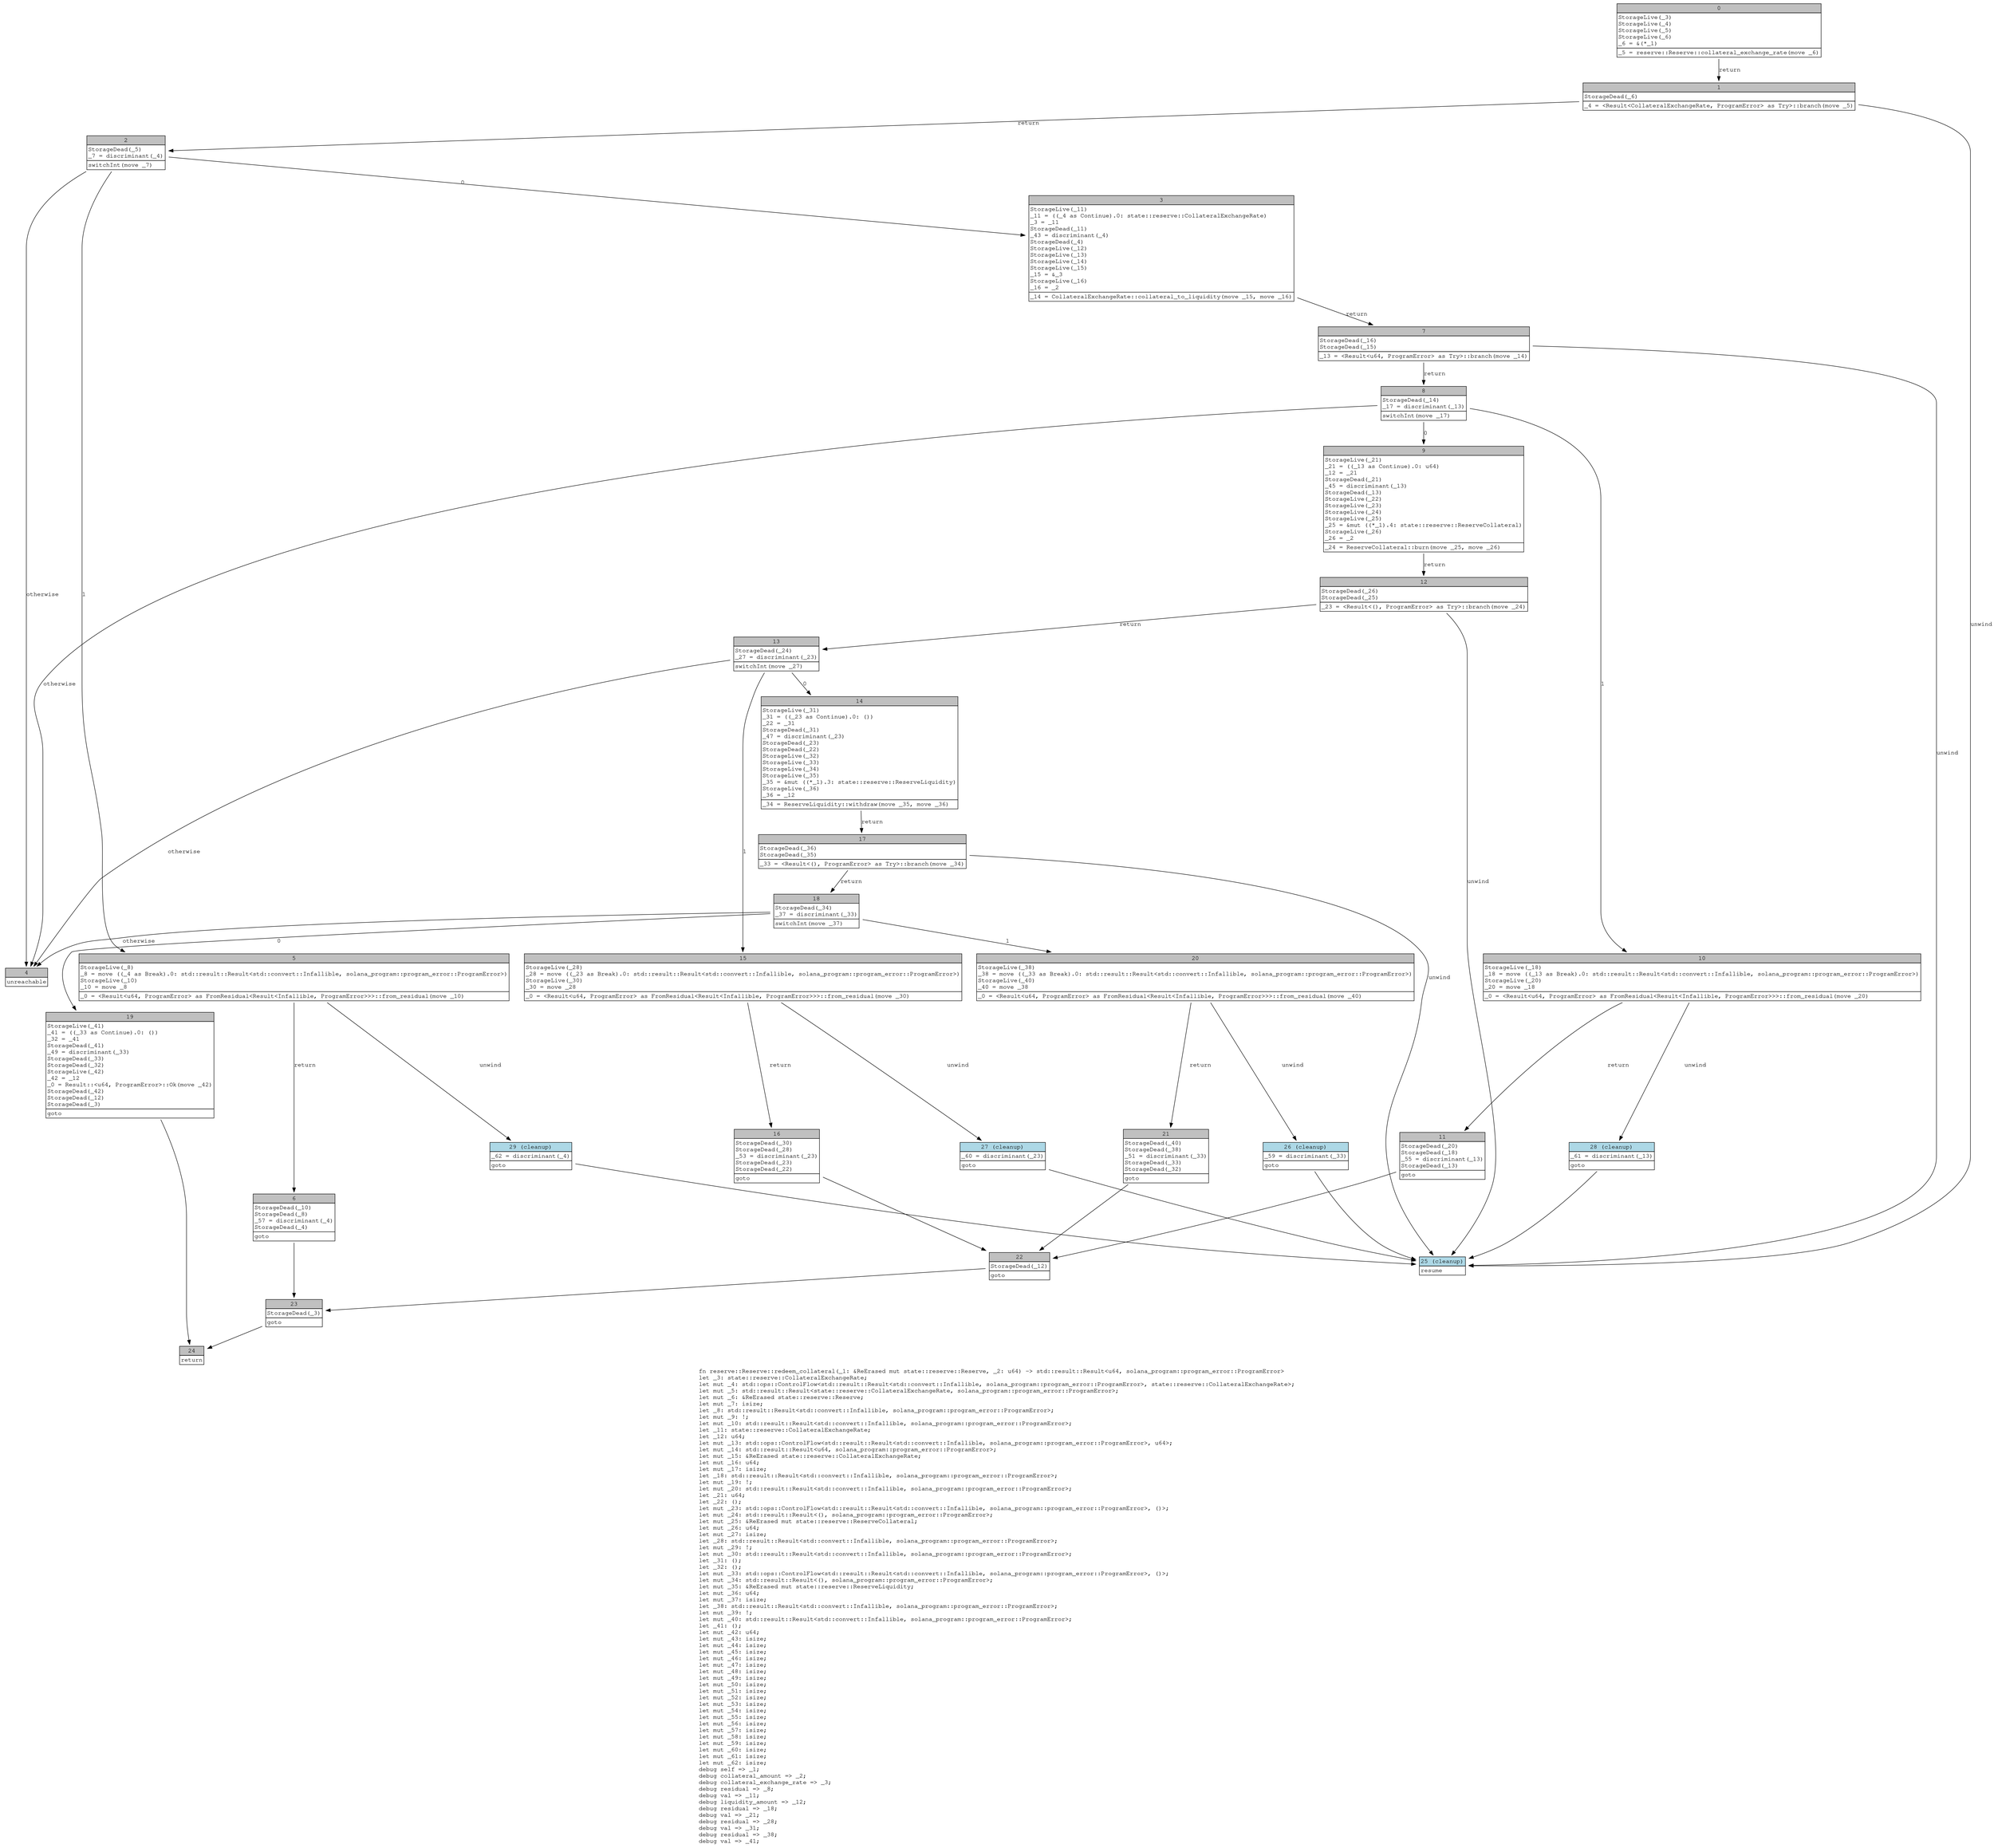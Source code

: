 digraph Mir_0_464 {
    graph [fontname="Courier, monospace"];
    node [fontname="Courier, monospace"];
    edge [fontname="Courier, monospace"];
    label=<fn reserve::Reserve::redeem_collateral(_1: &amp;ReErased mut state::reserve::Reserve, _2: u64) -&gt; std::result::Result&lt;u64, solana_program::program_error::ProgramError&gt;<br align="left"/>let _3: state::reserve::CollateralExchangeRate;<br align="left"/>let mut _4: std::ops::ControlFlow&lt;std::result::Result&lt;std::convert::Infallible, solana_program::program_error::ProgramError&gt;, state::reserve::CollateralExchangeRate&gt;;<br align="left"/>let mut _5: std::result::Result&lt;state::reserve::CollateralExchangeRate, solana_program::program_error::ProgramError&gt;;<br align="left"/>let mut _6: &amp;ReErased state::reserve::Reserve;<br align="left"/>let mut _7: isize;<br align="left"/>let _8: std::result::Result&lt;std::convert::Infallible, solana_program::program_error::ProgramError&gt;;<br align="left"/>let mut _9: !;<br align="left"/>let mut _10: std::result::Result&lt;std::convert::Infallible, solana_program::program_error::ProgramError&gt;;<br align="left"/>let _11: state::reserve::CollateralExchangeRate;<br align="left"/>let _12: u64;<br align="left"/>let mut _13: std::ops::ControlFlow&lt;std::result::Result&lt;std::convert::Infallible, solana_program::program_error::ProgramError&gt;, u64&gt;;<br align="left"/>let mut _14: std::result::Result&lt;u64, solana_program::program_error::ProgramError&gt;;<br align="left"/>let mut _15: &amp;ReErased state::reserve::CollateralExchangeRate;<br align="left"/>let mut _16: u64;<br align="left"/>let mut _17: isize;<br align="left"/>let _18: std::result::Result&lt;std::convert::Infallible, solana_program::program_error::ProgramError&gt;;<br align="left"/>let mut _19: !;<br align="left"/>let mut _20: std::result::Result&lt;std::convert::Infallible, solana_program::program_error::ProgramError&gt;;<br align="left"/>let _21: u64;<br align="left"/>let _22: ();<br align="left"/>let mut _23: std::ops::ControlFlow&lt;std::result::Result&lt;std::convert::Infallible, solana_program::program_error::ProgramError&gt;, ()&gt;;<br align="left"/>let mut _24: std::result::Result&lt;(), solana_program::program_error::ProgramError&gt;;<br align="left"/>let mut _25: &amp;ReErased mut state::reserve::ReserveCollateral;<br align="left"/>let mut _26: u64;<br align="left"/>let mut _27: isize;<br align="left"/>let _28: std::result::Result&lt;std::convert::Infallible, solana_program::program_error::ProgramError&gt;;<br align="left"/>let mut _29: !;<br align="left"/>let mut _30: std::result::Result&lt;std::convert::Infallible, solana_program::program_error::ProgramError&gt;;<br align="left"/>let _31: ();<br align="left"/>let _32: ();<br align="left"/>let mut _33: std::ops::ControlFlow&lt;std::result::Result&lt;std::convert::Infallible, solana_program::program_error::ProgramError&gt;, ()&gt;;<br align="left"/>let mut _34: std::result::Result&lt;(), solana_program::program_error::ProgramError&gt;;<br align="left"/>let mut _35: &amp;ReErased mut state::reserve::ReserveLiquidity;<br align="left"/>let mut _36: u64;<br align="left"/>let mut _37: isize;<br align="left"/>let _38: std::result::Result&lt;std::convert::Infallible, solana_program::program_error::ProgramError&gt;;<br align="left"/>let mut _39: !;<br align="left"/>let mut _40: std::result::Result&lt;std::convert::Infallible, solana_program::program_error::ProgramError&gt;;<br align="left"/>let _41: ();<br align="left"/>let mut _42: u64;<br align="left"/>let mut _43: isize;<br align="left"/>let mut _44: isize;<br align="left"/>let mut _45: isize;<br align="left"/>let mut _46: isize;<br align="left"/>let mut _47: isize;<br align="left"/>let mut _48: isize;<br align="left"/>let mut _49: isize;<br align="left"/>let mut _50: isize;<br align="left"/>let mut _51: isize;<br align="left"/>let mut _52: isize;<br align="left"/>let mut _53: isize;<br align="left"/>let mut _54: isize;<br align="left"/>let mut _55: isize;<br align="left"/>let mut _56: isize;<br align="left"/>let mut _57: isize;<br align="left"/>let mut _58: isize;<br align="left"/>let mut _59: isize;<br align="left"/>let mut _60: isize;<br align="left"/>let mut _61: isize;<br align="left"/>let mut _62: isize;<br align="left"/>debug self =&gt; _1;<br align="left"/>debug collateral_amount =&gt; _2;<br align="left"/>debug collateral_exchange_rate =&gt; _3;<br align="left"/>debug residual =&gt; _8;<br align="left"/>debug val =&gt; _11;<br align="left"/>debug liquidity_amount =&gt; _12;<br align="left"/>debug residual =&gt; _18;<br align="left"/>debug val =&gt; _21;<br align="left"/>debug residual =&gt; _28;<br align="left"/>debug val =&gt; _31;<br align="left"/>debug residual =&gt; _38;<br align="left"/>debug val =&gt; _41;<br align="left"/>>;
    bb0__0_464 [shape="none", label=<<table border="0" cellborder="1" cellspacing="0"><tr><td bgcolor="gray" align="center" colspan="1">0</td></tr><tr><td align="left" balign="left">StorageLive(_3)<br/>StorageLive(_4)<br/>StorageLive(_5)<br/>StorageLive(_6)<br/>_6 = &amp;(*_1)<br/></td></tr><tr><td align="left">_5 = reserve::Reserve::collateral_exchange_rate(move _6)</td></tr></table>>];
    bb1__0_464 [shape="none", label=<<table border="0" cellborder="1" cellspacing="0"><tr><td bgcolor="gray" align="center" colspan="1">1</td></tr><tr><td align="left" balign="left">StorageDead(_6)<br/></td></tr><tr><td align="left">_4 = &lt;Result&lt;CollateralExchangeRate, ProgramError&gt; as Try&gt;::branch(move _5)</td></tr></table>>];
    bb2__0_464 [shape="none", label=<<table border="0" cellborder="1" cellspacing="0"><tr><td bgcolor="gray" align="center" colspan="1">2</td></tr><tr><td align="left" balign="left">StorageDead(_5)<br/>_7 = discriminant(_4)<br/></td></tr><tr><td align="left">switchInt(move _7)</td></tr></table>>];
    bb3__0_464 [shape="none", label=<<table border="0" cellborder="1" cellspacing="0"><tr><td bgcolor="gray" align="center" colspan="1">3</td></tr><tr><td align="left" balign="left">StorageLive(_11)<br/>_11 = ((_4 as Continue).0: state::reserve::CollateralExchangeRate)<br/>_3 = _11<br/>StorageDead(_11)<br/>_43 = discriminant(_4)<br/>StorageDead(_4)<br/>StorageLive(_12)<br/>StorageLive(_13)<br/>StorageLive(_14)<br/>StorageLive(_15)<br/>_15 = &amp;_3<br/>StorageLive(_16)<br/>_16 = _2<br/></td></tr><tr><td align="left">_14 = CollateralExchangeRate::collateral_to_liquidity(move _15, move _16)</td></tr></table>>];
    bb4__0_464 [shape="none", label=<<table border="0" cellborder="1" cellspacing="0"><tr><td bgcolor="gray" align="center" colspan="1">4</td></tr><tr><td align="left">unreachable</td></tr></table>>];
    bb5__0_464 [shape="none", label=<<table border="0" cellborder="1" cellspacing="0"><tr><td bgcolor="gray" align="center" colspan="1">5</td></tr><tr><td align="left" balign="left">StorageLive(_8)<br/>_8 = move ((_4 as Break).0: std::result::Result&lt;std::convert::Infallible, solana_program::program_error::ProgramError&gt;)<br/>StorageLive(_10)<br/>_10 = move _8<br/></td></tr><tr><td align="left">_0 = &lt;Result&lt;u64, ProgramError&gt; as FromResidual&lt;Result&lt;Infallible, ProgramError&gt;&gt;&gt;::from_residual(move _10)</td></tr></table>>];
    bb6__0_464 [shape="none", label=<<table border="0" cellborder="1" cellspacing="0"><tr><td bgcolor="gray" align="center" colspan="1">6</td></tr><tr><td align="left" balign="left">StorageDead(_10)<br/>StorageDead(_8)<br/>_57 = discriminant(_4)<br/>StorageDead(_4)<br/></td></tr><tr><td align="left">goto</td></tr></table>>];
    bb7__0_464 [shape="none", label=<<table border="0" cellborder="1" cellspacing="0"><tr><td bgcolor="gray" align="center" colspan="1">7</td></tr><tr><td align="left" balign="left">StorageDead(_16)<br/>StorageDead(_15)<br/></td></tr><tr><td align="left">_13 = &lt;Result&lt;u64, ProgramError&gt; as Try&gt;::branch(move _14)</td></tr></table>>];
    bb8__0_464 [shape="none", label=<<table border="0" cellborder="1" cellspacing="0"><tr><td bgcolor="gray" align="center" colspan="1">8</td></tr><tr><td align="left" balign="left">StorageDead(_14)<br/>_17 = discriminant(_13)<br/></td></tr><tr><td align="left">switchInt(move _17)</td></tr></table>>];
    bb9__0_464 [shape="none", label=<<table border="0" cellborder="1" cellspacing="0"><tr><td bgcolor="gray" align="center" colspan="1">9</td></tr><tr><td align="left" balign="left">StorageLive(_21)<br/>_21 = ((_13 as Continue).0: u64)<br/>_12 = _21<br/>StorageDead(_21)<br/>_45 = discriminant(_13)<br/>StorageDead(_13)<br/>StorageLive(_22)<br/>StorageLive(_23)<br/>StorageLive(_24)<br/>StorageLive(_25)<br/>_25 = &amp;mut ((*_1).4: state::reserve::ReserveCollateral)<br/>StorageLive(_26)<br/>_26 = _2<br/></td></tr><tr><td align="left">_24 = ReserveCollateral::burn(move _25, move _26)</td></tr></table>>];
    bb10__0_464 [shape="none", label=<<table border="0" cellborder="1" cellspacing="0"><tr><td bgcolor="gray" align="center" colspan="1">10</td></tr><tr><td align="left" balign="left">StorageLive(_18)<br/>_18 = move ((_13 as Break).0: std::result::Result&lt;std::convert::Infallible, solana_program::program_error::ProgramError&gt;)<br/>StorageLive(_20)<br/>_20 = move _18<br/></td></tr><tr><td align="left">_0 = &lt;Result&lt;u64, ProgramError&gt; as FromResidual&lt;Result&lt;Infallible, ProgramError&gt;&gt;&gt;::from_residual(move _20)</td></tr></table>>];
    bb11__0_464 [shape="none", label=<<table border="0" cellborder="1" cellspacing="0"><tr><td bgcolor="gray" align="center" colspan="1">11</td></tr><tr><td align="left" balign="left">StorageDead(_20)<br/>StorageDead(_18)<br/>_55 = discriminant(_13)<br/>StorageDead(_13)<br/></td></tr><tr><td align="left">goto</td></tr></table>>];
    bb12__0_464 [shape="none", label=<<table border="0" cellborder="1" cellspacing="0"><tr><td bgcolor="gray" align="center" colspan="1">12</td></tr><tr><td align="left" balign="left">StorageDead(_26)<br/>StorageDead(_25)<br/></td></tr><tr><td align="left">_23 = &lt;Result&lt;(), ProgramError&gt; as Try&gt;::branch(move _24)</td></tr></table>>];
    bb13__0_464 [shape="none", label=<<table border="0" cellborder="1" cellspacing="0"><tr><td bgcolor="gray" align="center" colspan="1">13</td></tr><tr><td align="left" balign="left">StorageDead(_24)<br/>_27 = discriminant(_23)<br/></td></tr><tr><td align="left">switchInt(move _27)</td></tr></table>>];
    bb14__0_464 [shape="none", label=<<table border="0" cellborder="1" cellspacing="0"><tr><td bgcolor="gray" align="center" colspan="1">14</td></tr><tr><td align="left" balign="left">StorageLive(_31)<br/>_31 = ((_23 as Continue).0: ())<br/>_22 = _31<br/>StorageDead(_31)<br/>_47 = discriminant(_23)<br/>StorageDead(_23)<br/>StorageDead(_22)<br/>StorageLive(_32)<br/>StorageLive(_33)<br/>StorageLive(_34)<br/>StorageLive(_35)<br/>_35 = &amp;mut ((*_1).3: state::reserve::ReserveLiquidity)<br/>StorageLive(_36)<br/>_36 = _12<br/></td></tr><tr><td align="left">_34 = ReserveLiquidity::withdraw(move _35, move _36)</td></tr></table>>];
    bb15__0_464 [shape="none", label=<<table border="0" cellborder="1" cellspacing="0"><tr><td bgcolor="gray" align="center" colspan="1">15</td></tr><tr><td align="left" balign="left">StorageLive(_28)<br/>_28 = move ((_23 as Break).0: std::result::Result&lt;std::convert::Infallible, solana_program::program_error::ProgramError&gt;)<br/>StorageLive(_30)<br/>_30 = move _28<br/></td></tr><tr><td align="left">_0 = &lt;Result&lt;u64, ProgramError&gt; as FromResidual&lt;Result&lt;Infallible, ProgramError&gt;&gt;&gt;::from_residual(move _30)</td></tr></table>>];
    bb16__0_464 [shape="none", label=<<table border="0" cellborder="1" cellspacing="0"><tr><td bgcolor="gray" align="center" colspan="1">16</td></tr><tr><td align="left" balign="left">StorageDead(_30)<br/>StorageDead(_28)<br/>_53 = discriminant(_23)<br/>StorageDead(_23)<br/>StorageDead(_22)<br/></td></tr><tr><td align="left">goto</td></tr></table>>];
    bb17__0_464 [shape="none", label=<<table border="0" cellborder="1" cellspacing="0"><tr><td bgcolor="gray" align="center" colspan="1">17</td></tr><tr><td align="left" balign="left">StorageDead(_36)<br/>StorageDead(_35)<br/></td></tr><tr><td align="left">_33 = &lt;Result&lt;(), ProgramError&gt; as Try&gt;::branch(move _34)</td></tr></table>>];
    bb18__0_464 [shape="none", label=<<table border="0" cellborder="1" cellspacing="0"><tr><td bgcolor="gray" align="center" colspan="1">18</td></tr><tr><td align="left" balign="left">StorageDead(_34)<br/>_37 = discriminant(_33)<br/></td></tr><tr><td align="left">switchInt(move _37)</td></tr></table>>];
    bb19__0_464 [shape="none", label=<<table border="0" cellborder="1" cellspacing="0"><tr><td bgcolor="gray" align="center" colspan="1">19</td></tr><tr><td align="left" balign="left">StorageLive(_41)<br/>_41 = ((_33 as Continue).0: ())<br/>_32 = _41<br/>StorageDead(_41)<br/>_49 = discriminant(_33)<br/>StorageDead(_33)<br/>StorageDead(_32)<br/>StorageLive(_42)<br/>_42 = _12<br/>_0 = Result::&lt;u64, ProgramError&gt;::Ok(move _42)<br/>StorageDead(_42)<br/>StorageDead(_12)<br/>StorageDead(_3)<br/></td></tr><tr><td align="left">goto</td></tr></table>>];
    bb20__0_464 [shape="none", label=<<table border="0" cellborder="1" cellspacing="0"><tr><td bgcolor="gray" align="center" colspan="1">20</td></tr><tr><td align="left" balign="left">StorageLive(_38)<br/>_38 = move ((_33 as Break).0: std::result::Result&lt;std::convert::Infallible, solana_program::program_error::ProgramError&gt;)<br/>StorageLive(_40)<br/>_40 = move _38<br/></td></tr><tr><td align="left">_0 = &lt;Result&lt;u64, ProgramError&gt; as FromResidual&lt;Result&lt;Infallible, ProgramError&gt;&gt;&gt;::from_residual(move _40)</td></tr></table>>];
    bb21__0_464 [shape="none", label=<<table border="0" cellborder="1" cellspacing="0"><tr><td bgcolor="gray" align="center" colspan="1">21</td></tr><tr><td align="left" balign="left">StorageDead(_40)<br/>StorageDead(_38)<br/>_51 = discriminant(_33)<br/>StorageDead(_33)<br/>StorageDead(_32)<br/></td></tr><tr><td align="left">goto</td></tr></table>>];
    bb22__0_464 [shape="none", label=<<table border="0" cellborder="1" cellspacing="0"><tr><td bgcolor="gray" align="center" colspan="1">22</td></tr><tr><td align="left" balign="left">StorageDead(_12)<br/></td></tr><tr><td align="left">goto</td></tr></table>>];
    bb23__0_464 [shape="none", label=<<table border="0" cellborder="1" cellspacing="0"><tr><td bgcolor="gray" align="center" colspan="1">23</td></tr><tr><td align="left" balign="left">StorageDead(_3)<br/></td></tr><tr><td align="left">goto</td></tr></table>>];
    bb24__0_464 [shape="none", label=<<table border="0" cellborder="1" cellspacing="0"><tr><td bgcolor="gray" align="center" colspan="1">24</td></tr><tr><td align="left">return</td></tr></table>>];
    bb25__0_464 [shape="none", label=<<table border="0" cellborder="1" cellspacing="0"><tr><td bgcolor="lightblue" align="center" colspan="1">25 (cleanup)</td></tr><tr><td align="left">resume</td></tr></table>>];
    bb26__0_464 [shape="none", label=<<table border="0" cellborder="1" cellspacing="0"><tr><td bgcolor="lightblue" align="center" colspan="1">26 (cleanup)</td></tr><tr><td align="left" balign="left">_59 = discriminant(_33)<br/></td></tr><tr><td align="left">goto</td></tr></table>>];
    bb27__0_464 [shape="none", label=<<table border="0" cellborder="1" cellspacing="0"><tr><td bgcolor="lightblue" align="center" colspan="1">27 (cleanup)</td></tr><tr><td align="left" balign="left">_60 = discriminant(_23)<br/></td></tr><tr><td align="left">goto</td></tr></table>>];
    bb28__0_464 [shape="none", label=<<table border="0" cellborder="1" cellspacing="0"><tr><td bgcolor="lightblue" align="center" colspan="1">28 (cleanup)</td></tr><tr><td align="left" balign="left">_61 = discriminant(_13)<br/></td></tr><tr><td align="left">goto</td></tr></table>>];
    bb29__0_464 [shape="none", label=<<table border="0" cellborder="1" cellspacing="0"><tr><td bgcolor="lightblue" align="center" colspan="1">29 (cleanup)</td></tr><tr><td align="left" balign="left">_62 = discriminant(_4)<br/></td></tr><tr><td align="left">goto</td></tr></table>>];
    bb0__0_464 -> bb1__0_464 [label="return"];
    bb1__0_464 -> bb2__0_464 [label="return"];
    bb1__0_464 -> bb25__0_464 [label="unwind"];
    bb2__0_464 -> bb3__0_464 [label="0"];
    bb2__0_464 -> bb5__0_464 [label="1"];
    bb2__0_464 -> bb4__0_464 [label="otherwise"];
    bb3__0_464 -> bb7__0_464 [label="return"];
    bb5__0_464 -> bb6__0_464 [label="return"];
    bb5__0_464 -> bb29__0_464 [label="unwind"];
    bb6__0_464 -> bb23__0_464 [label=""];
    bb7__0_464 -> bb8__0_464 [label="return"];
    bb7__0_464 -> bb25__0_464 [label="unwind"];
    bb8__0_464 -> bb9__0_464 [label="0"];
    bb8__0_464 -> bb10__0_464 [label="1"];
    bb8__0_464 -> bb4__0_464 [label="otherwise"];
    bb9__0_464 -> bb12__0_464 [label="return"];
    bb10__0_464 -> bb11__0_464 [label="return"];
    bb10__0_464 -> bb28__0_464 [label="unwind"];
    bb11__0_464 -> bb22__0_464 [label=""];
    bb12__0_464 -> bb13__0_464 [label="return"];
    bb12__0_464 -> bb25__0_464 [label="unwind"];
    bb13__0_464 -> bb14__0_464 [label="0"];
    bb13__0_464 -> bb15__0_464 [label="1"];
    bb13__0_464 -> bb4__0_464 [label="otherwise"];
    bb14__0_464 -> bb17__0_464 [label="return"];
    bb15__0_464 -> bb16__0_464 [label="return"];
    bb15__0_464 -> bb27__0_464 [label="unwind"];
    bb16__0_464 -> bb22__0_464 [label=""];
    bb17__0_464 -> bb18__0_464 [label="return"];
    bb17__0_464 -> bb25__0_464 [label="unwind"];
    bb18__0_464 -> bb19__0_464 [label="0"];
    bb18__0_464 -> bb20__0_464 [label="1"];
    bb18__0_464 -> bb4__0_464 [label="otherwise"];
    bb19__0_464 -> bb24__0_464 [label=""];
    bb20__0_464 -> bb21__0_464 [label="return"];
    bb20__0_464 -> bb26__0_464 [label="unwind"];
    bb21__0_464 -> bb22__0_464 [label=""];
    bb22__0_464 -> bb23__0_464 [label=""];
    bb23__0_464 -> bb24__0_464 [label=""];
    bb26__0_464 -> bb25__0_464 [label=""];
    bb27__0_464 -> bb25__0_464 [label=""];
    bb28__0_464 -> bb25__0_464 [label=""];
    bb29__0_464 -> bb25__0_464 [label=""];
}
